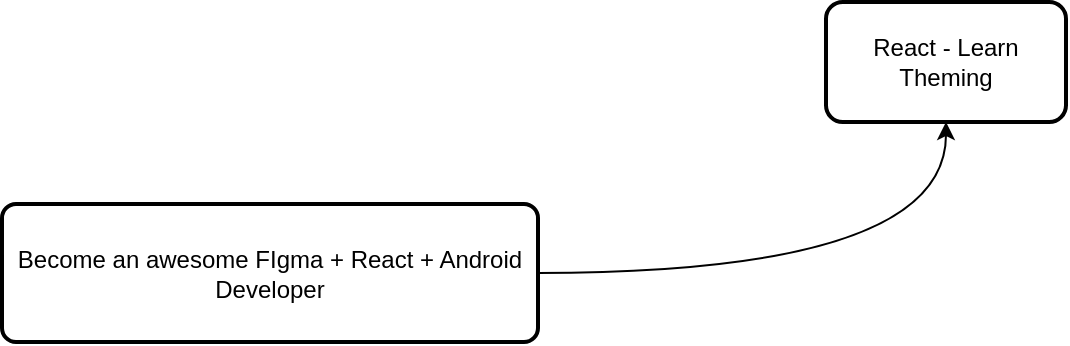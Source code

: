 <mxfile version="21.2.1" type="github">
  <diagram name="Page-1" id="gWOQzrso8Atp6gNEhlsF">
    <mxGraphModel dx="954" dy="617" grid="0" gridSize="10" guides="1" tooltips="1" connect="1" arrows="1" fold="1" page="0" pageScale="1" pageWidth="850" pageHeight="1100" math="0" shadow="0">
      <root>
        <mxCell id="0" />
        <mxCell id="1" parent="0" />
        <mxCell id="rfJibXWuo8m3Vh0Ya6If-3" value="" style="edgeStyle=orthogonalEdgeStyle;rounded=0;orthogonalLoop=1;jettySize=auto;html=1;elbow=vertical;curved=1;" edge="1" parent="1" source="rfJibXWuo8m3Vh0Ya6If-1" target="rfJibXWuo8m3Vh0Ya6If-2">
          <mxGeometry relative="1" as="geometry" />
        </mxCell>
        <mxCell id="rfJibXWuo8m3Vh0Ya6If-1" value="Become an awesome FIgma + React + Android Developer" style="rounded=1;whiteSpace=wrap;html=1;absoluteArcSize=1;arcSize=14;strokeWidth=2;" vertex="1" parent="1">
          <mxGeometry x="7" y="114" width="268" height="69" as="geometry" />
        </mxCell>
        <mxCell id="rfJibXWuo8m3Vh0Ya6If-2" value="React - Learn Theming" style="whiteSpace=wrap;html=1;rounded=1;arcSize=14;strokeWidth=2;" vertex="1" parent="1">
          <mxGeometry x="419" y="13" width="120" height="60" as="geometry" />
        </mxCell>
      </root>
    </mxGraphModel>
  </diagram>
</mxfile>
